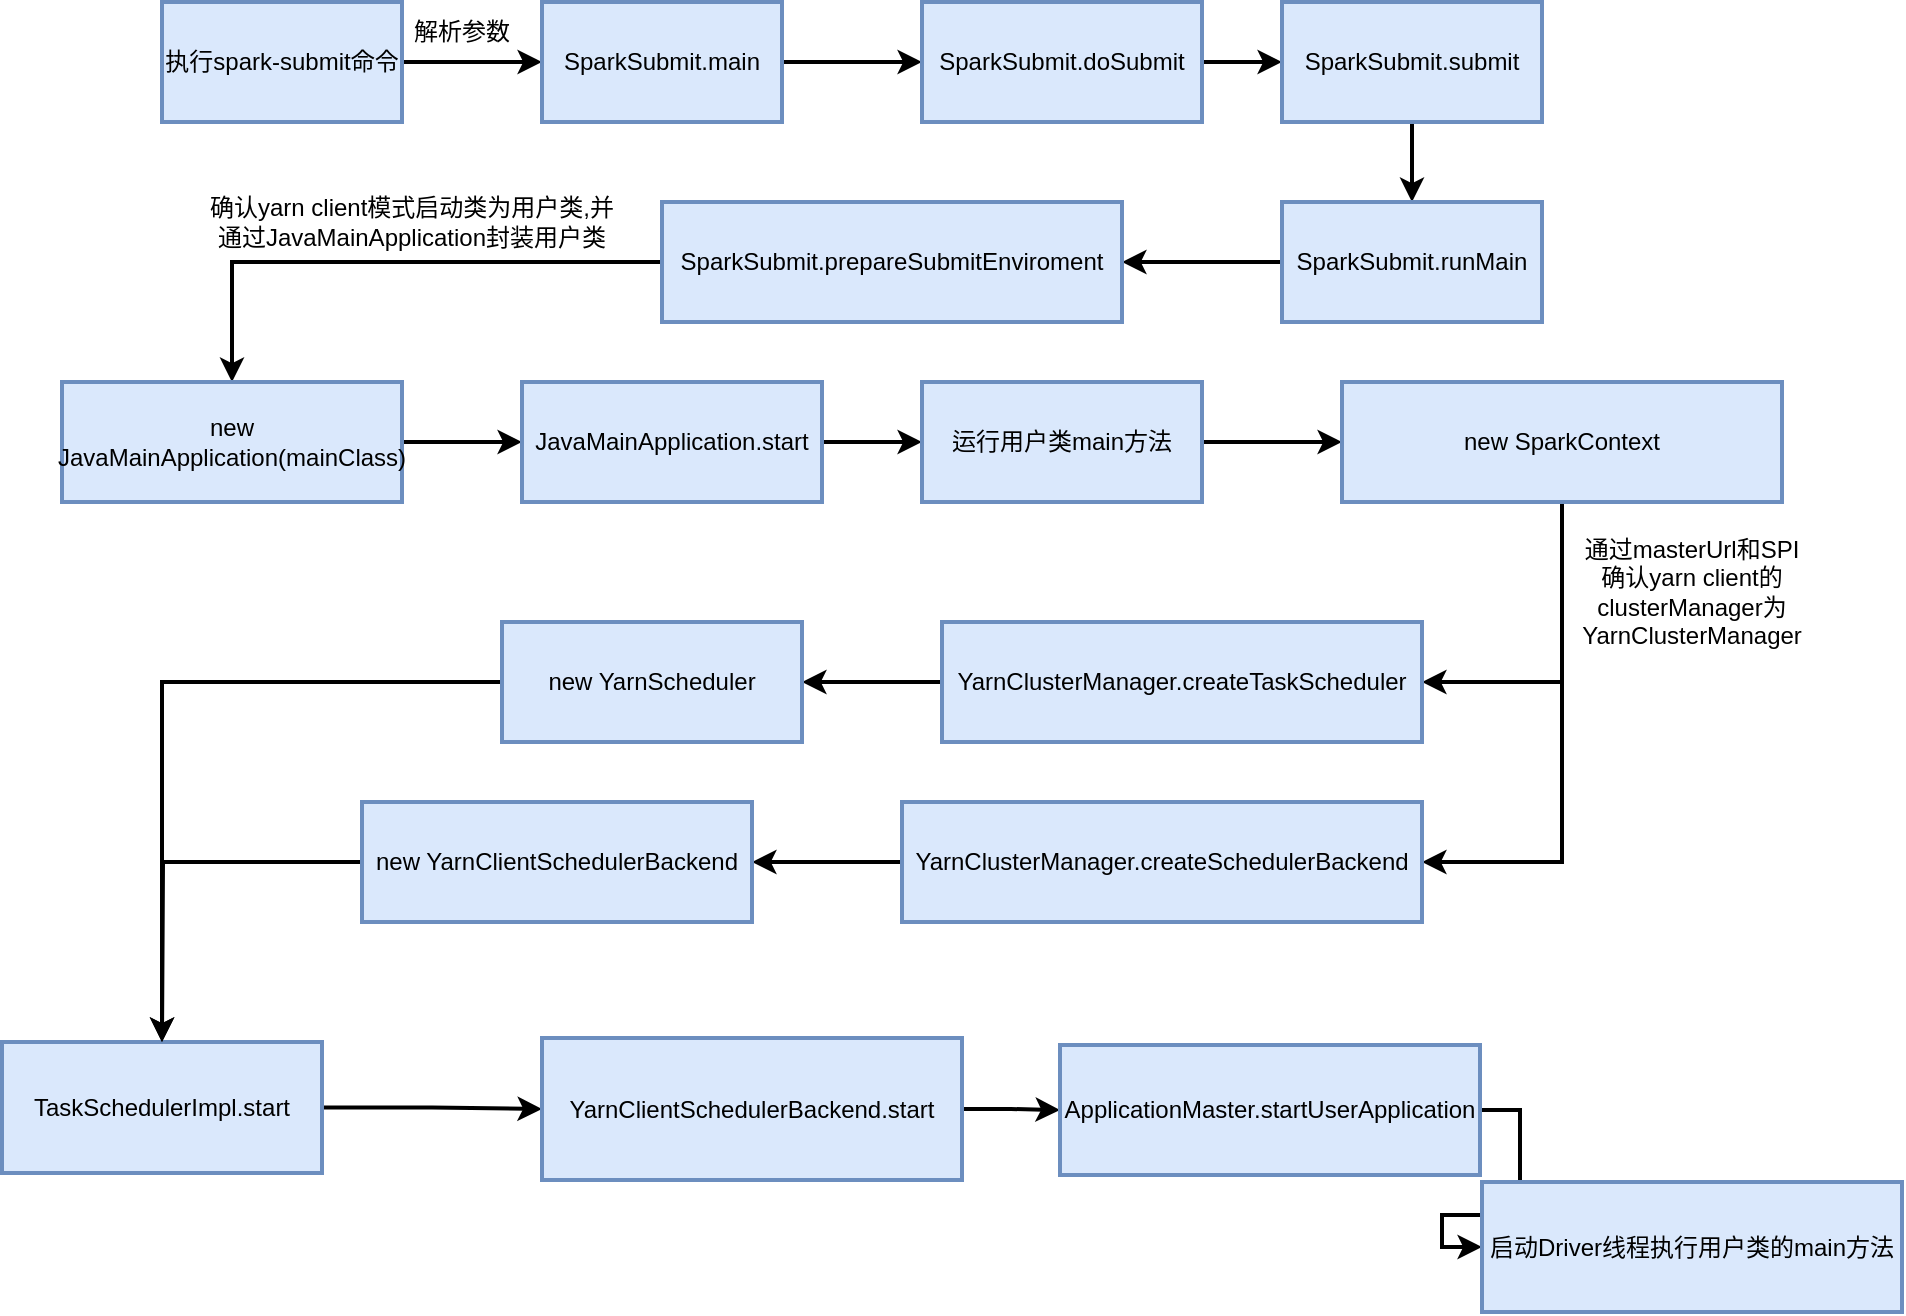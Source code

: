 <mxfile version="20.7.4" type="github">
  <diagram id="lPL1eORgBcBRwDBmHfiU" name="第 1 页">
    <mxGraphModel dx="1781" dy="616" grid="1" gridSize="10" guides="1" tooltips="1" connect="1" arrows="1" fold="1" page="1" pageScale="1" pageWidth="827" pageHeight="1169" math="0" shadow="0">
      <root>
        <mxCell id="0" />
        <mxCell id="1" parent="0" />
        <mxCell id="lA6OXveAuLeEhnlW01Dz-3" value="" style="edgeStyle=orthogonalEdgeStyle;rounded=0;orthogonalLoop=1;jettySize=auto;html=1;strokeWidth=2;" parent="1" source="lA6OXveAuLeEhnlW01Dz-1" target="lA6OXveAuLeEhnlW01Dz-2" edge="1">
          <mxGeometry relative="1" as="geometry" />
        </mxCell>
        <mxCell id="lA6OXveAuLeEhnlW01Dz-1" value="执行spark-submit命令" style="rounded=0;whiteSpace=wrap;html=1;fillColor=#dae8fc;strokeColor=#6c8ebf;strokeWidth=2;" parent="1" vertex="1">
          <mxGeometry x="70" y="120" width="120" height="60" as="geometry" />
        </mxCell>
        <mxCell id="lA6OXveAuLeEhnlW01Dz-6" style="edgeStyle=orthogonalEdgeStyle;rounded=0;orthogonalLoop=1;jettySize=auto;html=1;entryX=0;entryY=0.5;entryDx=0;entryDy=0;strokeWidth=2;" parent="1" source="lA6OXveAuLeEhnlW01Dz-2" target="lA6OXveAuLeEhnlW01Dz-5" edge="1">
          <mxGeometry relative="1" as="geometry" />
        </mxCell>
        <mxCell id="lA6OXveAuLeEhnlW01Dz-2" value="SparkSubmit.main" style="rounded=0;whiteSpace=wrap;html=1;fillColor=#dae8fc;strokeColor=#6c8ebf;strokeWidth=2;" parent="1" vertex="1">
          <mxGeometry x="260" y="120" width="120" height="60" as="geometry" />
        </mxCell>
        <mxCell id="lA6OXveAuLeEhnlW01Dz-4" value="解析参数" style="text;html=1;strokeColor=none;fillColor=none;align=center;verticalAlign=middle;whiteSpace=wrap;rounded=0;strokeWidth=2;" parent="1" vertex="1">
          <mxGeometry x="190" y="120" width="60" height="30" as="geometry" />
        </mxCell>
        <mxCell id="lA6OXveAuLeEhnlW01Dz-8" value="" style="edgeStyle=orthogonalEdgeStyle;rounded=0;orthogonalLoop=1;jettySize=auto;html=1;strokeWidth=2;" parent="1" source="lA6OXveAuLeEhnlW01Dz-5" target="lA6OXveAuLeEhnlW01Dz-7" edge="1">
          <mxGeometry relative="1" as="geometry" />
        </mxCell>
        <mxCell id="lA6OXveAuLeEhnlW01Dz-5" value="SparkSubmit.doSubmit" style="rounded=0;whiteSpace=wrap;html=1;fillColor=#dae8fc;strokeColor=#6c8ebf;strokeWidth=2;" parent="1" vertex="1">
          <mxGeometry x="450" y="120" width="140" height="60" as="geometry" />
        </mxCell>
        <mxCell id="lA6OXveAuLeEhnlW01Dz-10" style="edgeStyle=orthogonalEdgeStyle;rounded=0;orthogonalLoop=1;jettySize=auto;html=1;entryX=0.5;entryY=0;entryDx=0;entryDy=0;strokeWidth=2;" parent="1" source="lA6OXveAuLeEhnlW01Dz-7" target="lA6OXveAuLeEhnlW01Dz-9" edge="1">
          <mxGeometry relative="1" as="geometry" />
        </mxCell>
        <mxCell id="lA6OXveAuLeEhnlW01Dz-7" value="SparkSubmit.submit" style="rounded=0;whiteSpace=wrap;html=1;fillColor=#dae8fc;strokeColor=#6c8ebf;strokeWidth=2;" parent="1" vertex="1">
          <mxGeometry x="630" y="120" width="130" height="60" as="geometry" />
        </mxCell>
        <mxCell id="lA6OXveAuLeEhnlW01Dz-12" value="" style="edgeStyle=orthogonalEdgeStyle;rounded=0;orthogonalLoop=1;jettySize=auto;html=1;strokeWidth=2;" parent="1" source="lA6OXveAuLeEhnlW01Dz-9" target="lA6OXveAuLeEhnlW01Dz-11" edge="1">
          <mxGeometry relative="1" as="geometry" />
        </mxCell>
        <mxCell id="lA6OXveAuLeEhnlW01Dz-9" value="SparkSubmit.runMain" style="rounded=0;whiteSpace=wrap;html=1;fillColor=#dae8fc;strokeColor=#6c8ebf;strokeWidth=2;" parent="1" vertex="1">
          <mxGeometry x="630" y="220" width="130" height="60" as="geometry" />
        </mxCell>
        <mxCell id="lA6OXveAuLeEhnlW01Dz-15" style="edgeStyle=orthogonalEdgeStyle;rounded=0;orthogonalLoop=1;jettySize=auto;html=1;entryX=0.5;entryY=0;entryDx=0;entryDy=0;strokeWidth=2;" parent="1" source="lA6OXveAuLeEhnlW01Dz-11" target="lA6OXveAuLeEhnlW01Dz-14" edge="1">
          <mxGeometry relative="1" as="geometry" />
        </mxCell>
        <mxCell id="lA6OXveAuLeEhnlW01Dz-11" value="SparkSubmit.prepareSubmitEnviroment" style="rounded=0;whiteSpace=wrap;html=1;fillColor=#dae8fc;strokeColor=#6c8ebf;strokeWidth=2;" parent="1" vertex="1">
          <mxGeometry x="320" y="220" width="230" height="60" as="geometry" />
        </mxCell>
        <mxCell id="lA6OXveAuLeEhnlW01Dz-20" style="edgeStyle=orthogonalEdgeStyle;rounded=0;orthogonalLoop=1;jettySize=auto;html=1;entryX=0;entryY=0.5;entryDx=0;entryDy=0;strokeWidth=2;" parent="1" source="lA6OXveAuLeEhnlW01Dz-14" target="lA6OXveAuLeEhnlW01Dz-19" edge="1">
          <mxGeometry relative="1" as="geometry" />
        </mxCell>
        <mxCell id="lA6OXveAuLeEhnlW01Dz-14" value="new JavaMainApplication(mainClass)" style="rounded=0;whiteSpace=wrap;html=1;fillColor=#dae8fc;strokeColor=#6c8ebf;strokeWidth=2;" parent="1" vertex="1">
          <mxGeometry x="20" y="310" width="170" height="60" as="geometry" />
        </mxCell>
        <mxCell id="lA6OXveAuLeEhnlW01Dz-16" value="确认yarn client模式启动类为用户类,并通过JavaMainApplication封装用户类" style="text;html=1;strokeColor=none;fillColor=none;align=center;verticalAlign=middle;whiteSpace=wrap;rounded=0;strokeWidth=2;" parent="1" vertex="1">
          <mxGeometry x="90" y="220" width="210" height="20" as="geometry" />
        </mxCell>
        <mxCell id="lA6OXveAuLeEhnlW01Dz-22" value="" style="edgeStyle=orthogonalEdgeStyle;rounded=0;orthogonalLoop=1;jettySize=auto;html=1;strokeWidth=2;" parent="1" source="lA6OXveAuLeEhnlW01Dz-19" target="lA6OXveAuLeEhnlW01Dz-21" edge="1">
          <mxGeometry relative="1" as="geometry" />
        </mxCell>
        <mxCell id="lA6OXveAuLeEhnlW01Dz-19" value="JavaMainApplication.start" style="rounded=0;whiteSpace=wrap;html=1;fillColor=#dae8fc;strokeColor=#6c8ebf;strokeWidth=2;" parent="1" vertex="1">
          <mxGeometry x="250" y="310" width="150" height="60" as="geometry" />
        </mxCell>
        <mxCell id="lA6OXveAuLeEhnlW01Dz-24" value="" style="edgeStyle=orthogonalEdgeStyle;rounded=0;orthogonalLoop=1;jettySize=auto;html=1;strokeWidth=2;" parent="1" source="lA6OXveAuLeEhnlW01Dz-21" target="lA6OXveAuLeEhnlW01Dz-23" edge="1">
          <mxGeometry relative="1" as="geometry" />
        </mxCell>
        <mxCell id="lA6OXveAuLeEhnlW01Dz-21" value="运行用户类main方法" style="rounded=0;whiteSpace=wrap;html=1;fillColor=#dae8fc;strokeColor=#6c8ebf;strokeWidth=2;" parent="1" vertex="1">
          <mxGeometry x="450" y="310" width="140" height="60" as="geometry" />
        </mxCell>
        <mxCell id="lA6OXveAuLeEhnlW01Dz-26" style="edgeStyle=orthogonalEdgeStyle;rounded=0;orthogonalLoop=1;jettySize=auto;html=1;entryX=1;entryY=0.5;entryDx=0;entryDy=0;strokeWidth=2;" parent="1" source="lA6OXveAuLeEhnlW01Dz-23" target="lA6OXveAuLeEhnlW01Dz-25" edge="1">
          <mxGeometry relative="1" as="geometry" />
        </mxCell>
        <mxCell id="BDLDN5k-2o4Eaj2H391s-2" style="edgeStyle=orthogonalEdgeStyle;rounded=0;orthogonalLoop=1;jettySize=auto;html=1;entryX=1;entryY=0.5;entryDx=0;entryDy=0;strokeWidth=2;" edge="1" parent="1" source="lA6OXveAuLeEhnlW01Dz-23" target="BDLDN5k-2o4Eaj2H391s-1">
          <mxGeometry relative="1" as="geometry" />
        </mxCell>
        <mxCell id="lA6OXveAuLeEhnlW01Dz-23" value="new SparkContext" style="rounded=0;whiteSpace=wrap;html=1;fillColor=#dae8fc;strokeColor=#6c8ebf;strokeWidth=2;" parent="1" vertex="1">
          <mxGeometry x="660" y="310" width="220" height="60" as="geometry" />
        </mxCell>
        <mxCell id="lA6OXveAuLeEhnlW01Dz-30" style="edgeStyle=orthogonalEdgeStyle;rounded=0;orthogonalLoop=1;jettySize=auto;html=1;entryX=1;entryY=0.5;entryDx=0;entryDy=0;strokeWidth=2;" parent="1" source="lA6OXveAuLeEhnlW01Dz-25" edge="1">
          <mxGeometry relative="1" as="geometry">
            <mxPoint x="390" y="460" as="targetPoint" />
          </mxGeometry>
        </mxCell>
        <mxCell id="lA6OXveAuLeEhnlW01Dz-25" value="YarnClusterManager.createTaskScheduler" style="rounded=0;whiteSpace=wrap;html=1;fillColor=#dae8fc;strokeColor=#6c8ebf;strokeWidth=2;" parent="1" vertex="1">
          <mxGeometry x="460" y="430" width="240" height="60" as="geometry" />
        </mxCell>
        <mxCell id="lA6OXveAuLeEhnlW01Dz-27" value="通过masterUrl和SPI确认yarn client的clusterManager为YarnClusterManager" style="text;html=1;strokeColor=none;fillColor=none;align=center;verticalAlign=middle;whiteSpace=wrap;rounded=0;strokeWidth=2;" parent="1" vertex="1">
          <mxGeometry x="800" y="400" width="70" height="30" as="geometry" />
        </mxCell>
        <mxCell id="lA6OXveAuLeEhnlW01Dz-37" style="edgeStyle=orthogonalEdgeStyle;rounded=0;orthogonalLoop=1;jettySize=auto;html=1;entryX=0;entryY=0.5;entryDx=0;entryDy=0;strokeWidth=2;exitX=1;exitY=0.5;exitDx=0;exitDy=0;" parent="1" source="lA6OXveAuLeEhnlW01Dz-34" target="lA6OXveAuLeEhnlW01Dz-36" edge="1">
          <mxGeometry relative="1" as="geometry">
            <mxPoint x="140" y="743.05" as="sourcePoint" />
            <Array as="points" />
          </mxGeometry>
        </mxCell>
        <mxCell id="lA6OXveAuLeEhnlW01Dz-34" value="TaskSchedulerImpl.start" style="rounded=0;whiteSpace=wrap;html=1;fillColor=#dae8fc;strokeColor=#6c8ebf;strokeWidth=2;" parent="1" vertex="1">
          <mxGeometry x="-10" y="640" width="160" height="65.5" as="geometry" />
        </mxCell>
        <mxCell id="lA6OXveAuLeEhnlW01Dz-39" style="edgeStyle=orthogonalEdgeStyle;rounded=0;orthogonalLoop=1;jettySize=auto;html=1;exitX=1;exitY=0.5;exitDx=0;exitDy=0;entryX=0;entryY=0.5;entryDx=0;entryDy=0;strokeWidth=2;" parent="1" source="lA6OXveAuLeEhnlW01Dz-36" target="lA6OXveAuLeEhnlW01Dz-38" edge="1">
          <mxGeometry relative="1" as="geometry" />
        </mxCell>
        <mxCell id="lA6OXveAuLeEhnlW01Dz-36" value="YarnClientSchedulerBackend.start" style="rounded=0;whiteSpace=wrap;html=1;fillColor=#dae8fc;strokeColor=#6c8ebf;strokeWidth=2;" parent="1" vertex="1">
          <mxGeometry x="260" y="638" width="210" height="71" as="geometry" />
        </mxCell>
        <mxCell id="lA6OXveAuLeEhnlW01Dz-41" style="edgeStyle=orthogonalEdgeStyle;rounded=0;orthogonalLoop=1;jettySize=auto;html=1;exitX=1;exitY=0.5;exitDx=0;exitDy=0;entryX=0;entryY=0.5;entryDx=0;entryDy=0;strokeWidth=2;" parent="1" source="lA6OXveAuLeEhnlW01Dz-38" target="lA6OXveAuLeEhnlW01Dz-40" edge="1">
          <mxGeometry relative="1" as="geometry" />
        </mxCell>
        <mxCell id="lA6OXveAuLeEhnlW01Dz-38" value="ApplicationMaster.startUserApplication" style="rounded=0;whiteSpace=wrap;html=1;fillColor=#dae8fc;strokeColor=#6c8ebf;strokeWidth=2;" parent="1" vertex="1">
          <mxGeometry x="519" y="641.5" width="210" height="65" as="geometry" />
        </mxCell>
        <mxCell id="lA6OXveAuLeEhnlW01Dz-40" value="启动Driver线程执行用户类的main方法" style="rounded=0;whiteSpace=wrap;html=1;fillColor=#dae8fc;strokeColor=#6c8ebf;strokeWidth=2;" parent="1" vertex="1">
          <mxGeometry x="730" y="710" width="210" height="65" as="geometry" />
        </mxCell>
        <mxCell id="BDLDN5k-2o4Eaj2H391s-5" style="edgeStyle=orthogonalEdgeStyle;rounded=0;orthogonalLoop=1;jettySize=auto;html=1;entryX=1;entryY=0.5;entryDx=0;entryDy=0;strokeWidth=2;" edge="1" parent="1" source="BDLDN5k-2o4Eaj2H391s-1" target="BDLDN5k-2o4Eaj2H391s-4">
          <mxGeometry relative="1" as="geometry" />
        </mxCell>
        <mxCell id="BDLDN5k-2o4Eaj2H391s-1" value="YarnClusterManager.createSchedulerBackend" style="rounded=0;whiteSpace=wrap;html=1;fillColor=#dae8fc;strokeColor=#6c8ebf;strokeWidth=2;" vertex="1" parent="1">
          <mxGeometry x="440" y="520" width="260" height="60" as="geometry" />
        </mxCell>
        <mxCell id="BDLDN5k-2o4Eaj2H391s-6" style="edgeStyle=orthogonalEdgeStyle;rounded=0;orthogonalLoop=1;jettySize=auto;html=1;entryX=0.5;entryY=0;entryDx=0;entryDy=0;strokeWidth=2;" edge="1" parent="1" source="BDLDN5k-2o4Eaj2H391s-3" target="lA6OXveAuLeEhnlW01Dz-34">
          <mxGeometry relative="1" as="geometry" />
        </mxCell>
        <mxCell id="BDLDN5k-2o4Eaj2H391s-3" value="new YarnScheduler" style="rounded=0;whiteSpace=wrap;html=1;fillColor=#dae8fc;strokeColor=#6c8ebf;strokeWidth=2;" vertex="1" parent="1">
          <mxGeometry x="240" y="430" width="150" height="60" as="geometry" />
        </mxCell>
        <mxCell id="BDLDN5k-2o4Eaj2H391s-7" style="edgeStyle=orthogonalEdgeStyle;rounded=0;orthogonalLoop=1;jettySize=auto;html=1;strokeWidth=2;" edge="1" parent="1" source="BDLDN5k-2o4Eaj2H391s-4">
          <mxGeometry relative="1" as="geometry">
            <mxPoint x="70" y="640" as="targetPoint" />
          </mxGeometry>
        </mxCell>
        <mxCell id="BDLDN5k-2o4Eaj2H391s-4" value="new YarnClientSchedulerBackend" style="rounded=0;whiteSpace=wrap;html=1;fillColor=#dae8fc;strokeColor=#6c8ebf;strokeWidth=2;" vertex="1" parent="1">
          <mxGeometry x="170" y="520" width="195" height="60" as="geometry" />
        </mxCell>
      </root>
    </mxGraphModel>
  </diagram>
</mxfile>
